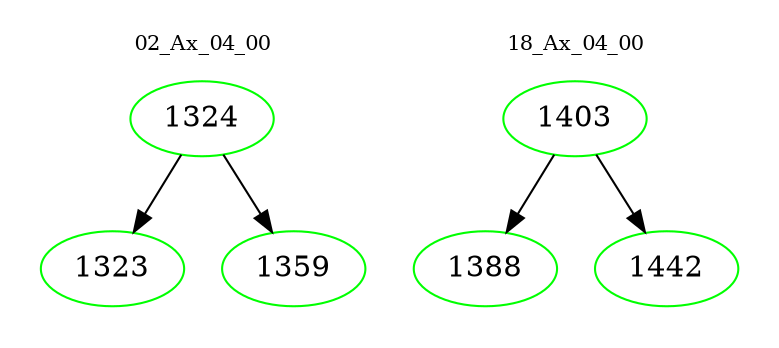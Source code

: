 digraph{
subgraph cluster_0 {
color = white
label = "02_Ax_04_00";
fontsize=10;
T0_1324 [label="1324", color="green"]
T0_1324 -> T0_1323 [color="black"]
T0_1323 [label="1323", color="green"]
T0_1324 -> T0_1359 [color="black"]
T0_1359 [label="1359", color="green"]
}
subgraph cluster_1 {
color = white
label = "18_Ax_04_00";
fontsize=10;
T1_1403 [label="1403", color="green"]
T1_1403 -> T1_1388 [color="black"]
T1_1388 [label="1388", color="green"]
T1_1403 -> T1_1442 [color="black"]
T1_1442 [label="1442", color="green"]
}
}
